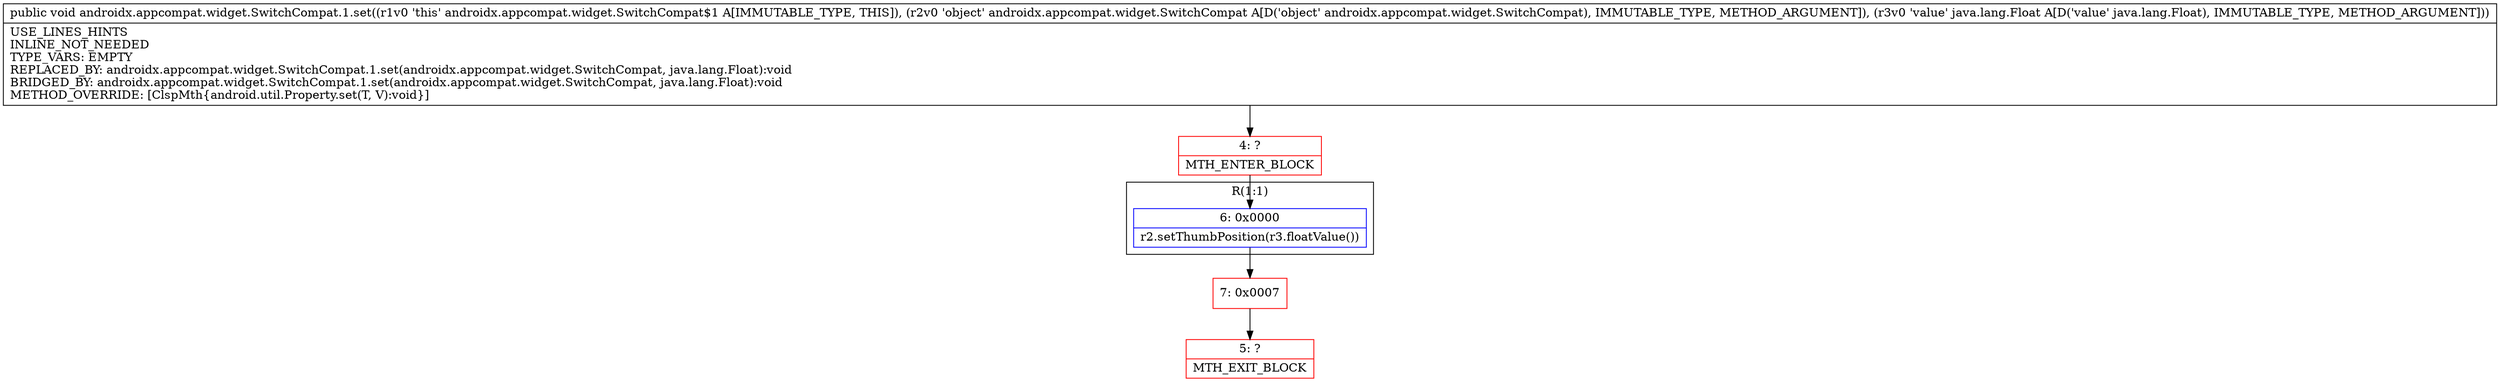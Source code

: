 digraph "CFG forandroidx.appcompat.widget.SwitchCompat.1.set(Landroidx\/appcompat\/widget\/SwitchCompat;Ljava\/lang\/Float;)V" {
subgraph cluster_Region_846064919 {
label = "R(1:1)";
node [shape=record,color=blue];
Node_6 [shape=record,label="{6\:\ 0x0000|r2.setThumbPosition(r3.floatValue())\l}"];
}
Node_4 [shape=record,color=red,label="{4\:\ ?|MTH_ENTER_BLOCK\l}"];
Node_7 [shape=record,color=red,label="{7\:\ 0x0007}"];
Node_5 [shape=record,color=red,label="{5\:\ ?|MTH_EXIT_BLOCK\l}"];
MethodNode[shape=record,label="{public void androidx.appcompat.widget.SwitchCompat.1.set((r1v0 'this' androidx.appcompat.widget.SwitchCompat$1 A[IMMUTABLE_TYPE, THIS]), (r2v0 'object' androidx.appcompat.widget.SwitchCompat A[D('object' androidx.appcompat.widget.SwitchCompat), IMMUTABLE_TYPE, METHOD_ARGUMENT]), (r3v0 'value' java.lang.Float A[D('value' java.lang.Float), IMMUTABLE_TYPE, METHOD_ARGUMENT]))  | USE_LINES_HINTS\lINLINE_NOT_NEEDED\lTYPE_VARS: EMPTY\lREPLACED_BY: androidx.appcompat.widget.SwitchCompat.1.set(androidx.appcompat.widget.SwitchCompat, java.lang.Float):void\lBRIDGED_BY: androidx.appcompat.widget.SwitchCompat.1.set(androidx.appcompat.widget.SwitchCompat, java.lang.Float):void\lMETHOD_OVERRIDE: [ClspMth\{android.util.Property.set(T, V):void\}]\l}"];
MethodNode -> Node_4;Node_6 -> Node_7;
Node_4 -> Node_6;
Node_7 -> Node_5;
}

